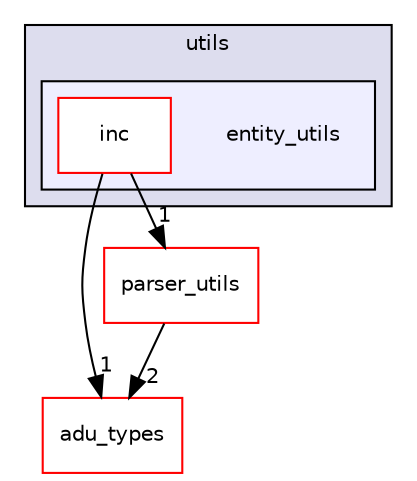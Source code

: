 digraph "src/utils/entity_utils" {
  compound=true
  node [ fontsize="10", fontname="Helvetica"];
  edge [ labelfontsize="10", labelfontname="Helvetica"];
  subgraph clusterdir_313caf1132e152dd9b58bea13a4052ca {
    graph [ bgcolor="#ddddee", pencolor="black", label="utils" fontname="Helvetica", fontsize="10", URL="dir_313caf1132e152dd9b58bea13a4052ca.html"]
  subgraph clusterdir_8e544766474faa341541fd671ef601fe {
    graph [ bgcolor="#eeeeff", pencolor="black", label="" URL="dir_8e544766474faa341541fd671ef601fe.html"];
    dir_8e544766474faa341541fd671ef601fe [shape=plaintext label="entity_utils"];
    dir_29a9ba49b7ffd3a545005f7541121eac [shape=box label="inc" color="red" fillcolor="white" style="filled" URL="dir_29a9ba49b7ffd3a545005f7541121eac.html"];
  }
  }
  dir_2fa9b52a3673ed0f8fcfc3f4f3ae93e3 [shape=box label="adu_types" fillcolor="white" style="filled" color="red" URL="dir_2fa9b52a3673ed0f8fcfc3f4f3ae93e3.html"];
  dir_d5d81cccf46beb25f0321c15d8fcebd1 [shape=box label="parser_utils" fillcolor="white" style="filled" color="red" URL="dir_d5d81cccf46beb25f0321c15d8fcebd1.html"];
  dir_29a9ba49b7ffd3a545005f7541121eac->dir_2fa9b52a3673ed0f8fcfc3f4f3ae93e3 [headlabel="1", labeldistance=1.5 headhref="dir_000178_000003.html"];
  dir_29a9ba49b7ffd3a545005f7541121eac->dir_d5d81cccf46beb25f0321c15d8fcebd1 [headlabel="1", labeldistance=1.5 headhref="dir_000178_000204.html"];
  dir_d5d81cccf46beb25f0321c15d8fcebd1->dir_2fa9b52a3673ed0f8fcfc3f4f3ae93e3 [headlabel="2", labeldistance=1.5 headhref="dir_000204_000003.html"];
}
